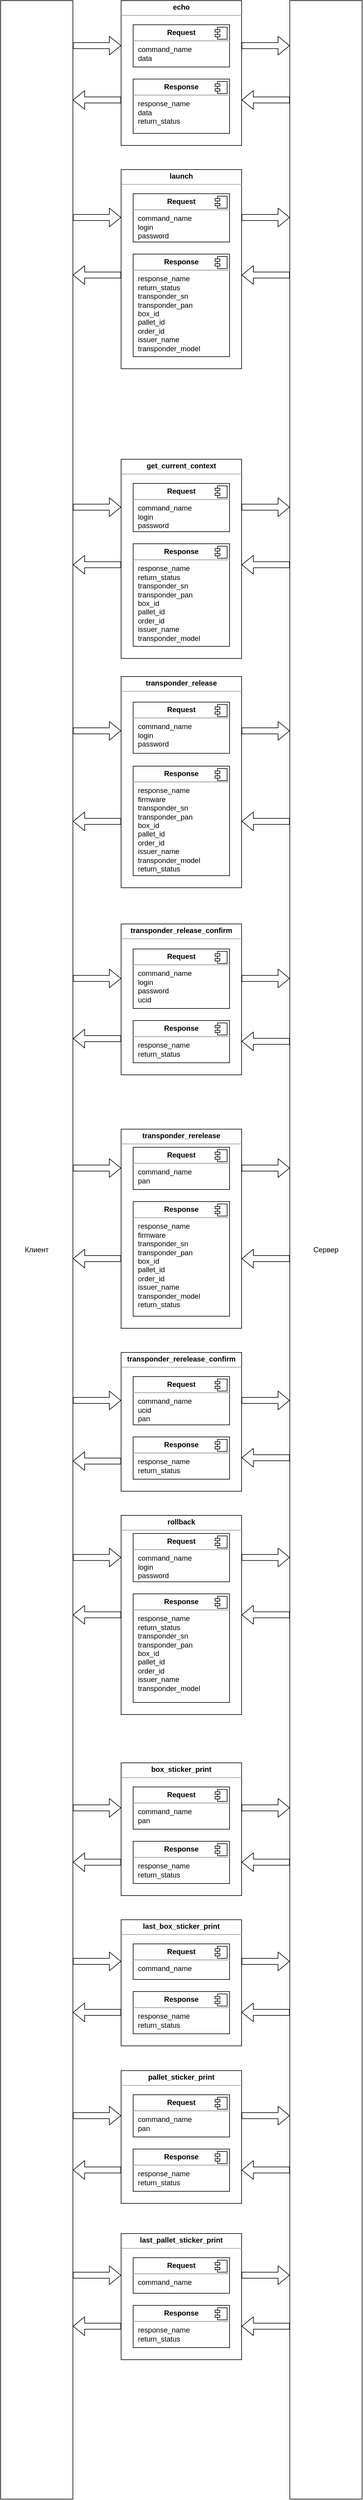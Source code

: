 <mxfile version="22.1.2" type="device">
  <diagram name="Страница — 1" id="kFqAxZqhLaCWA6rK5BQJ">
    <mxGraphModel dx="847" dy="1934" grid="1" gridSize="10" guides="1" tooltips="1" connect="1" arrows="1" fold="1" page="0" pageScale="1" pageWidth="3300" pageHeight="4681" math="0" shadow="0">
      <root>
        <mxCell id="0" />
        <mxCell id="1" parent="0" />
        <mxCell id="a4hz3h7C-1fevXv9IDib-2" value="Сервер" style="rounded=0;whiteSpace=wrap;html=1;" parent="1" vertex="1">
          <mxGeometry x="1120" y="-1000" width="120" height="4140" as="geometry" />
        </mxCell>
        <mxCell id="a4hz3h7C-1fevXv9IDib-3" value="Клиент" style="rounded=0;whiteSpace=wrap;html=1;" parent="1" vertex="1">
          <mxGeometry x="640" y="-1000" width="120" height="4140" as="geometry" />
        </mxCell>
        <mxCell id="i1aRWqeUmarmmDyaaDoz-25" value="&lt;p style=&quot;margin: 0px ; margin-top: 4px ; text-align: center&quot;&gt;&lt;b style=&quot;text-align: left&quot;&gt;transponder_rerelease&lt;/b&gt;&lt;br&gt;&lt;/p&gt;&lt;hr size=&quot;1&quot;&gt;&lt;div style=&quot;height: 2px&quot;&gt;&lt;/div&gt;" style="verticalAlign=top;align=left;overflow=fill;fontSize=12;fontFamily=Helvetica;html=1;" parent="1" vertex="1">
          <mxGeometry x="840" y="870" width="200" height="330" as="geometry" />
        </mxCell>
        <mxCell id="i1aRWqeUmarmmDyaaDoz-26" value="&lt;p style=&quot;margin: 0px ; margin-top: 6px ; text-align: center&quot;&gt;&lt;span style=&quot;text-align: left&quot;&gt;&lt;b&gt;Request&lt;/b&gt;&lt;/span&gt;&lt;br&gt;&lt;/p&gt;&lt;hr&gt;&lt;p style=&quot;margin: 0px ; margin-left: 8px&quot;&gt;command_name&lt;br&gt;&lt;/p&gt;&lt;p style=&quot;margin: 0px ; margin-left: 8px&quot;&gt;pan&lt;/p&gt;&lt;p style=&quot;margin: 0px ; margin-left: 8px&quot;&gt;&lt;br&gt;&lt;/p&gt;&lt;p style=&quot;margin: 0px ; margin-left: 8px&quot;&gt;&lt;br&gt;&lt;/p&gt;" style="align=left;overflow=fill;html=1;dropTarget=0;" parent="1" vertex="1">
          <mxGeometry x="860" y="900" width="160" height="70" as="geometry" />
        </mxCell>
        <mxCell id="i1aRWqeUmarmmDyaaDoz-27" value="" style="shape=component;jettyWidth=8;jettyHeight=4;" parent="i1aRWqeUmarmmDyaaDoz-26" vertex="1">
          <mxGeometry x="1" width="20" height="20" relative="1" as="geometry">
            <mxPoint x="-24" y="4" as="offset" />
          </mxGeometry>
        </mxCell>
        <mxCell id="i1aRWqeUmarmmDyaaDoz-28" value="&lt;p style=&quot;margin: 0px ; margin-top: 6px ; text-align: center&quot;&gt;&lt;span style=&quot;text-align: left&quot;&gt;&lt;b&gt;Response&lt;/b&gt;&lt;/span&gt;&lt;br&gt;&lt;/p&gt;&lt;hr&gt;&lt;p style=&quot;margin: 0px ; margin-left: 8px&quot;&gt;response_name&lt;/p&gt;&lt;p style=&quot;margin: 0px ; margin-left: 8px&quot;&gt;firmware&lt;/p&gt;&lt;p style=&quot;border-color: var(--border-color); margin: 0px 0px 0px 8px;&quot;&gt;transponder_sn&lt;/p&gt;&lt;p style=&quot;border-color: var(--border-color); margin: 0px 0px 0px 8px;&quot;&gt;transponder_pan&lt;/p&gt;&lt;p style=&quot;border-color: var(--border-color); margin: 0px 0px 0px 8px;&quot;&gt;box_id&lt;/p&gt;&lt;p style=&quot;border-color: var(--border-color); margin: 0px 0px 0px 8px;&quot;&gt;pallet_id&lt;/p&gt;&lt;p style=&quot;border-color: var(--border-color); margin: 0px 0px 0px 8px;&quot;&gt;order_id&lt;/p&gt;&lt;p style=&quot;border-color: var(--border-color); margin: 0px 0px 0px 8px;&quot;&gt;issuer_name&lt;/p&gt;&lt;p style=&quot;border-color: var(--border-color); margin: 0px 0px 0px 8px;&quot;&gt;transponder_model&lt;/p&gt;&lt;p style=&quot;margin: 0px ; margin-left: 8px&quot;&gt;return_status&lt;/p&gt;" style="align=left;overflow=fill;html=1;dropTarget=0;" parent="1" vertex="1">
          <mxGeometry x="860" y="990" width="160" height="190" as="geometry" />
        </mxCell>
        <mxCell id="i1aRWqeUmarmmDyaaDoz-29" value="" style="shape=component;jettyWidth=8;jettyHeight=4;" parent="i1aRWqeUmarmmDyaaDoz-28" vertex="1">
          <mxGeometry x="1" width="20" height="20" relative="1" as="geometry">
            <mxPoint x="-24" y="4" as="offset" />
          </mxGeometry>
        </mxCell>
        <mxCell id="i1aRWqeUmarmmDyaaDoz-37" value="" style="group" parent="1" vertex="1" connectable="0">
          <mxGeometry x="840" y="120" width="200" height="350" as="geometry" />
        </mxCell>
        <mxCell id="i1aRWqeUmarmmDyaaDoz-38" value="&lt;p style=&quot;margin: 0px ; margin-top: 4px ; text-align: center&quot;&gt;&lt;b style=&quot;text-align: left&quot;&gt;transponder_release&lt;/b&gt;&lt;br&gt;&lt;/p&gt;&lt;hr size=&quot;1&quot;&gt;&lt;div style=&quot;height: 2px&quot;&gt;&lt;/div&gt;" style="verticalAlign=top;align=left;overflow=fill;fontSize=12;fontFamily=Helvetica;html=1;" parent="i1aRWqeUmarmmDyaaDoz-37" vertex="1">
          <mxGeometry width="200" height="350" as="geometry" />
        </mxCell>
        <mxCell id="i1aRWqeUmarmmDyaaDoz-39" value="&lt;p style=&quot;margin: 0px ; margin-top: 6px ; text-align: center&quot;&gt;&lt;span style=&quot;text-align: left&quot;&gt;&lt;b&gt;Request&lt;/b&gt;&lt;/span&gt;&lt;br&gt;&lt;/p&gt;&lt;hr&gt;&lt;p style=&quot;margin: 0px ; margin-left: 8px&quot;&gt;command_name&lt;br&gt;login&lt;/p&gt;&lt;p style=&quot;margin: 0px ; margin-left: 8px&quot;&gt;password&lt;/p&gt;&lt;p style=&quot;margin: 0px ; margin-left: 8px&quot;&gt;&lt;br&gt;&lt;/p&gt;" style="align=left;overflow=fill;html=1;dropTarget=0;" parent="i1aRWqeUmarmmDyaaDoz-37" vertex="1">
          <mxGeometry x="20" y="42.424" width="160" height="84.848" as="geometry" />
        </mxCell>
        <mxCell id="i1aRWqeUmarmmDyaaDoz-40" value="" style="shape=component;jettyWidth=8;jettyHeight=4;" parent="i1aRWqeUmarmmDyaaDoz-39" vertex="1">
          <mxGeometry x="1" width="20" height="20" relative="1" as="geometry">
            <mxPoint x="-24" y="4" as="offset" />
          </mxGeometry>
        </mxCell>
        <mxCell id="i1aRWqeUmarmmDyaaDoz-41" value="&lt;p style=&quot;margin: 0px ; margin-top: 6px ; text-align: center&quot;&gt;&lt;span style=&quot;text-align: left&quot;&gt;&lt;b&gt;Response&lt;/b&gt;&lt;/span&gt;&lt;br&gt;&lt;/p&gt;&lt;hr&gt;&lt;p style=&quot;margin: 0px ; margin-left: 8px&quot;&gt;response_name&lt;br&gt;&lt;/p&gt;&lt;p style=&quot;margin: 0px ; margin-left: 8px&quot;&gt;&lt;span&gt;firmware&lt;/span&gt;&lt;/p&gt;&lt;p style=&quot;border-color: var(--border-color); margin: 0px 0px 0px 8px;&quot;&gt;transponder_sn&lt;/p&gt;&lt;p style=&quot;border-color: var(--border-color); margin: 0px 0px 0px 8px;&quot;&gt;transponder_pan&lt;/p&gt;&lt;p style=&quot;border-color: var(--border-color); margin: 0px 0px 0px 8px;&quot;&gt;box_id&lt;/p&gt;&lt;p style=&quot;border-color: var(--border-color); margin: 0px 0px 0px 8px;&quot;&gt;pallet_id&lt;/p&gt;&lt;p style=&quot;border-color: var(--border-color); margin: 0px 0px 0px 8px;&quot;&gt;order_id&lt;/p&gt;&lt;p style=&quot;border-color: var(--border-color); margin: 0px 0px 0px 8px;&quot;&gt;issuer_name&lt;/p&gt;&lt;p style=&quot;border-color: var(--border-color); margin: 0px 0px 0px 8px;&quot;&gt;transponder_model&lt;/p&gt;&lt;p style=&quot;border-color: var(--border-color); margin: 0px 0px 0px 8px;&quot;&gt;return_status&lt;/p&gt;" style="align=left;overflow=fill;html=1;dropTarget=0;" parent="i1aRWqeUmarmmDyaaDoz-37" vertex="1">
          <mxGeometry x="20" y="148.48" width="160" height="181.52" as="geometry" />
        </mxCell>
        <mxCell id="i1aRWqeUmarmmDyaaDoz-42" value="" style="shape=component;jettyWidth=8;jettyHeight=4;" parent="i1aRWqeUmarmmDyaaDoz-41" vertex="1">
          <mxGeometry x="1" width="20" height="20" relative="1" as="geometry">
            <mxPoint x="-24" y="4" as="offset" />
          </mxGeometry>
        </mxCell>
        <mxCell id="i1aRWqeUmarmmDyaaDoz-17" value="&lt;p style=&quot;margin: 0px ; margin-top: 4px ; text-align: center&quot;&gt;&lt;b style=&quot;text-align: left&quot;&gt;transponder_release_confirm&lt;/b&gt;&lt;br&gt;&lt;/p&gt;&lt;hr size=&quot;1&quot;&gt;&lt;div style=&quot;height: 2px&quot;&gt;&lt;/div&gt;" style="verticalAlign=top;align=left;overflow=fill;fontSize=12;fontFamily=Helvetica;html=1;" parent="1" vertex="1">
          <mxGeometry x="840" y="530" width="200" height="250" as="geometry" />
        </mxCell>
        <mxCell id="i1aRWqeUmarmmDyaaDoz-18" value="&lt;p style=&quot;margin: 0px ; margin-top: 6px ; text-align: center&quot;&gt;&lt;span style=&quot;text-align: left&quot;&gt;&lt;b&gt;Request&lt;/b&gt;&lt;/span&gt;&lt;br&gt;&lt;/p&gt;&lt;hr&gt;&lt;p style=&quot;margin: 0px ; margin-left: 8px&quot;&gt;&lt;span&gt;command_name&lt;/span&gt;&lt;/p&gt;&lt;p style=&quot;margin: 0px ; margin-left: 8px&quot;&gt;&lt;span&gt;login&lt;/span&gt;&lt;br&gt;&lt;/p&gt;&lt;p style=&quot;margin: 0px ; margin-left: 8px&quot;&gt;password&lt;/p&gt;&lt;p style=&quot;margin: 0px ; margin-left: 8px&quot;&gt;ucid&lt;/p&gt;&lt;p style=&quot;margin: 0px ; margin-left: 8px&quot;&gt;&lt;br&gt;&lt;/p&gt;" style="align=left;overflow=fill;html=1;dropTarget=0;" parent="1" vertex="1">
          <mxGeometry x="860" y="571.43" width="160" height="98.57" as="geometry" />
        </mxCell>
        <mxCell id="i1aRWqeUmarmmDyaaDoz-19" value="" style="shape=component;jettyWidth=8;jettyHeight=4;" parent="i1aRWqeUmarmmDyaaDoz-18" vertex="1">
          <mxGeometry x="1" width="20" height="20" relative="1" as="geometry">
            <mxPoint x="-24" y="4" as="offset" />
          </mxGeometry>
        </mxCell>
        <mxCell id="i1aRWqeUmarmmDyaaDoz-20" value="&lt;p style=&quot;margin: 0px ; margin-top: 6px ; text-align: center&quot;&gt;&lt;span style=&quot;text-align: left&quot;&gt;&lt;b&gt;Response&lt;/b&gt;&lt;/span&gt;&lt;br&gt;&lt;/p&gt;&lt;hr&gt;&lt;p style=&quot;margin: 0px 0px 0px 8px&quot;&gt;response_name&lt;/p&gt;&lt;p style=&quot;margin: 0px 0px 0px 8px&quot;&gt;return_status&lt;/p&gt;" style="align=left;overflow=fill;html=1;dropTarget=0;" parent="1" vertex="1">
          <mxGeometry x="860" y="690" width="160" height="70" as="geometry" />
        </mxCell>
        <mxCell id="i1aRWqeUmarmmDyaaDoz-21" value="" style="shape=component;jettyWidth=8;jettyHeight=4;" parent="i1aRWqeUmarmmDyaaDoz-20" vertex="1">
          <mxGeometry x="1" width="20" height="20" relative="1" as="geometry">
            <mxPoint x="-24" y="4" as="offset" />
          </mxGeometry>
        </mxCell>
        <mxCell id="i1aRWqeUmarmmDyaaDoz-31" value="&lt;p style=&quot;margin: 0px ; margin-top: 4px ; text-align: center&quot;&gt;&lt;b style=&quot;text-align: left&quot;&gt;transponder_rerelease_confirm&lt;/b&gt;&lt;br&gt;&lt;/p&gt;&lt;hr size=&quot;1&quot;&gt;&lt;div style=&quot;height: 2px&quot;&gt;&lt;/div&gt;" style="verticalAlign=top;align=left;overflow=fill;fontSize=12;fontFamily=Helvetica;html=1;" parent="1" vertex="1">
          <mxGeometry x="840" y="1240" width="200" height="230" as="geometry" />
        </mxCell>
        <mxCell id="i1aRWqeUmarmmDyaaDoz-32" value="&lt;p style=&quot;margin: 0px ; margin-top: 6px ; text-align: center&quot;&gt;&lt;span style=&quot;text-align: left&quot;&gt;&lt;b&gt;Request&lt;/b&gt;&lt;/span&gt;&lt;br&gt;&lt;/p&gt;&lt;hr&gt;&lt;p style=&quot;margin: 0px ; margin-left: 8px&quot;&gt;command_name&lt;/p&gt;&lt;p style=&quot;margin: 0px ; margin-left: 8px&quot;&gt;ucid&lt;/p&gt;&lt;p style=&quot;margin: 0px ; margin-left: 8px&quot;&gt;pan&lt;/p&gt;" style="align=left;overflow=fill;html=1;dropTarget=0;" parent="1" vertex="1">
          <mxGeometry x="860" y="1280" width="160" height="80" as="geometry" />
        </mxCell>
        <mxCell id="i1aRWqeUmarmmDyaaDoz-33" value="" style="shape=component;jettyWidth=8;jettyHeight=4;" parent="i1aRWqeUmarmmDyaaDoz-32" vertex="1">
          <mxGeometry x="1" width="20" height="20" relative="1" as="geometry">
            <mxPoint x="-24" y="4" as="offset" />
          </mxGeometry>
        </mxCell>
        <mxCell id="i1aRWqeUmarmmDyaaDoz-34" value="&lt;p style=&quot;margin: 0px ; margin-top: 6px ; text-align: center&quot;&gt;&lt;span style=&quot;text-align: left&quot;&gt;&lt;b&gt;Response&lt;/b&gt;&lt;/span&gt;&lt;br&gt;&lt;/p&gt;&lt;hr&gt;&lt;p style=&quot;margin: 0px 0px 0px 8px&quot;&gt;response_name&lt;/p&gt;&lt;p style=&quot;margin: 0px 0px 0px 8px&quot;&gt;return_status&lt;/p&gt;" style="align=left;overflow=fill;html=1;dropTarget=0;" parent="1" vertex="1">
          <mxGeometry x="860" y="1380" width="160" height="70" as="geometry" />
        </mxCell>
        <mxCell id="i1aRWqeUmarmmDyaaDoz-35" value="" style="shape=component;jettyWidth=8;jettyHeight=4;" parent="i1aRWqeUmarmmDyaaDoz-34" vertex="1">
          <mxGeometry x="1" width="20" height="20" relative="1" as="geometry">
            <mxPoint x="-24" y="4" as="offset" />
          </mxGeometry>
        </mxCell>
        <mxCell id="i1aRWqeUmarmmDyaaDoz-44" value="&lt;p style=&quot;text-align: center; margin: 4px 0px 0px;&quot;&gt;&lt;b&gt;launch&lt;/b&gt;&lt;/p&gt;&lt;hr size=&quot;1&quot;&gt;&lt;div style=&quot;height: 2px&quot;&gt;&lt;/div&gt;" style="verticalAlign=top;align=left;overflow=fill;fontSize=12;fontFamily=Helvetica;html=1;strokeColor=#000000;" parent="1" vertex="1">
          <mxGeometry x="840" y="-720" width="200" height="330" as="geometry" />
        </mxCell>
        <mxCell id="i1aRWqeUmarmmDyaaDoz-45" value="&lt;p style=&quot;margin: 0px ; margin-top: 6px ; text-align: center&quot;&gt;&lt;span style=&quot;text-align: left&quot;&gt;&lt;b&gt;Request&lt;/b&gt;&lt;/span&gt;&lt;br&gt;&lt;/p&gt;&lt;hr&gt;&lt;p style=&quot;margin: 0px ; margin-left: 8px&quot;&gt;command_name&lt;br&gt;&lt;/p&gt;&lt;p style=&quot;margin: 0px ; margin-left: 8px&quot;&gt;login&lt;/p&gt;&lt;p style=&quot;margin: 0px ; margin-left: 8px&quot;&gt;password&lt;/p&gt;&lt;p style=&quot;margin: 0px ; margin-left: 8px&quot;&gt;&lt;br&gt;&lt;/p&gt;" style="align=left;overflow=fill;html=1;dropTarget=0;" parent="1" vertex="1">
          <mxGeometry x="860" y="-680" width="160" height="80" as="geometry" />
        </mxCell>
        <mxCell id="i1aRWqeUmarmmDyaaDoz-46" value="" style="shape=component;jettyWidth=8;jettyHeight=4;" parent="i1aRWqeUmarmmDyaaDoz-45" vertex="1">
          <mxGeometry x="1" width="20" height="20" relative="1" as="geometry">
            <mxPoint x="-24" y="4" as="offset" />
          </mxGeometry>
        </mxCell>
        <mxCell id="i1aRWqeUmarmmDyaaDoz-47" value="&lt;p style=&quot;margin: 0px ; margin-top: 6px ; text-align: center&quot;&gt;&lt;span style=&quot;text-align: left&quot;&gt;&lt;b&gt;Response&lt;/b&gt;&lt;/span&gt;&lt;br&gt;&lt;/p&gt;&lt;hr&gt;&lt;p style=&quot;margin: 0px 0px 0px 8px&quot;&gt;response_name&lt;/p&gt;&lt;p style=&quot;margin: 0px ; margin-left: 8px&quot;&gt;&lt;span style=&quot;background-color: initial;&quot;&gt;return_status&lt;/span&gt;&lt;br&gt;&lt;/p&gt;&lt;p style=&quot;border-color: var(--border-color); margin: 0px 0px 0px 8px;&quot;&gt;transponder_sn&lt;/p&gt;&lt;p style=&quot;border-color: var(--border-color); margin: 0px 0px 0px 8px;&quot;&gt;transponder_pan&lt;/p&gt;&lt;p style=&quot;border-color: var(--border-color); margin: 0px 0px 0px 8px;&quot;&gt;box_id&lt;/p&gt;&lt;p style=&quot;border-color: var(--border-color); margin: 0px 0px 0px 8px;&quot;&gt;pallet_id&lt;/p&gt;&lt;p style=&quot;border-color: var(--border-color); margin: 0px 0px 0px 8px;&quot;&gt;order_id&lt;/p&gt;&lt;p style=&quot;border-color: var(--border-color); margin: 0px 0px 0px 8px;&quot;&gt;issuer_name&lt;/p&gt;&lt;p style=&quot;border-color: var(--border-color); margin: 0px 0px 0px 8px;&quot;&gt;transponder_model&lt;/p&gt;&lt;p style=&quot;margin: 0px ; margin-left: 8px&quot;&gt;&lt;br&gt;&lt;/p&gt;&lt;p style=&quot;margin: 0px ; margin-left: 8px&quot;&gt;&lt;br&gt;&lt;/p&gt;" style="align=left;overflow=fill;html=1;dropTarget=0;" parent="1" vertex="1">
          <mxGeometry x="860" y="-580" width="160" height="170" as="geometry" />
        </mxCell>
        <mxCell id="i1aRWqeUmarmmDyaaDoz-48" value="" style="shape=component;jettyWidth=8;jettyHeight=4;" parent="i1aRWqeUmarmmDyaaDoz-47" vertex="1">
          <mxGeometry x="1" width="20" height="20" relative="1" as="geometry">
            <mxPoint x="-24" y="4" as="offset" />
          </mxGeometry>
        </mxCell>
        <mxCell id="i1aRWqeUmarmmDyaaDoz-55" value="" style="shape=flexArrow;endArrow=classic;html=1;fontSize=10;" parent="1" edge="1">
          <mxGeometry width="50" height="50" relative="1" as="geometry">
            <mxPoint x="760" y="210" as="sourcePoint" />
            <mxPoint x="840" y="210" as="targetPoint" />
          </mxGeometry>
        </mxCell>
        <mxCell id="i1aRWqeUmarmmDyaaDoz-56" value="" style="shape=flexArrow;endArrow=classic;html=1;fontSize=10;" parent="1" edge="1">
          <mxGeometry width="50" height="50" relative="1" as="geometry">
            <mxPoint x="1040" y="210.0" as="sourcePoint" />
            <mxPoint x="1120.0" y="210.0" as="targetPoint" />
          </mxGeometry>
        </mxCell>
        <mxCell id="i1aRWqeUmarmmDyaaDoz-57" value="" style="shape=flexArrow;endArrow=classic;html=1;fontSize=10;" parent="1" edge="1">
          <mxGeometry width="50" height="50" relative="1" as="geometry">
            <mxPoint x="1120" y="360" as="sourcePoint" />
            <mxPoint x="1040.0" y="360.0" as="targetPoint" />
          </mxGeometry>
        </mxCell>
        <mxCell id="i1aRWqeUmarmmDyaaDoz-58" value="" style="shape=flexArrow;endArrow=classic;html=1;fontSize=10;" parent="1" edge="1">
          <mxGeometry width="50" height="50" relative="1" as="geometry">
            <mxPoint x="840.0" y="360.0" as="sourcePoint" />
            <mxPoint x="760.0" y="360.0" as="targetPoint" />
          </mxGeometry>
        </mxCell>
        <mxCell id="i1aRWqeUmarmmDyaaDoz-60" value="" style="shape=flexArrow;endArrow=classic;html=1;fontSize=10;" parent="1" edge="1">
          <mxGeometry width="50" height="50" relative="1" as="geometry">
            <mxPoint x="1120.0" y="724.5" as="sourcePoint" />
            <mxPoint x="1040.0" y="724.5" as="targetPoint" />
          </mxGeometry>
        </mxCell>
        <mxCell id="i1aRWqeUmarmmDyaaDoz-62" value="" style="shape=flexArrow;endArrow=classic;html=1;fontSize=10;" parent="1" edge="1">
          <mxGeometry width="50" height="50" relative="1" as="geometry">
            <mxPoint x="840.0" y="720.0" as="sourcePoint" />
            <mxPoint x="760.0" y="720.0" as="targetPoint" />
          </mxGeometry>
        </mxCell>
        <mxCell id="i1aRWqeUmarmmDyaaDoz-64" value="" style="shape=flexArrow;endArrow=classic;html=1;fontSize=10;" parent="1" edge="1">
          <mxGeometry width="50" height="50" relative="1" as="geometry">
            <mxPoint x="840.0" y="1084.5" as="sourcePoint" />
            <mxPoint x="760.0" y="1084.5" as="targetPoint" />
          </mxGeometry>
        </mxCell>
        <mxCell id="i1aRWqeUmarmmDyaaDoz-65" value="" style="shape=flexArrow;endArrow=classic;html=1;fontSize=10;" parent="1" edge="1">
          <mxGeometry width="50" height="50" relative="1" as="geometry">
            <mxPoint x="1120" y="1084.5" as="sourcePoint" />
            <mxPoint x="1040" y="1084.5" as="targetPoint" />
          </mxGeometry>
        </mxCell>
        <mxCell id="i1aRWqeUmarmmDyaaDoz-66" value="" style="shape=flexArrow;endArrow=classic;html=1;fontSize=10;" parent="1" edge="1">
          <mxGeometry width="50" height="50" relative="1" as="geometry">
            <mxPoint x="1120" y="1414.5" as="sourcePoint" />
            <mxPoint x="1040" y="1414.5" as="targetPoint" />
          </mxGeometry>
        </mxCell>
        <mxCell id="i1aRWqeUmarmmDyaaDoz-67" value="" style="shape=flexArrow;endArrow=classic;html=1;fontSize=10;" parent="1" edge="1">
          <mxGeometry width="50" height="50" relative="1" as="geometry">
            <mxPoint x="840" y="1420" as="sourcePoint" />
            <mxPoint x="760" y="1420" as="targetPoint" />
          </mxGeometry>
        </mxCell>
        <mxCell id="i1aRWqeUmarmmDyaaDoz-68" value="" style="shape=flexArrow;endArrow=classic;html=1;fontSize=10;" parent="1" edge="1">
          <mxGeometry width="50" height="50" relative="1" as="geometry">
            <mxPoint x="1120" y="-545.26" as="sourcePoint" />
            <mxPoint x="1040" y="-545.26" as="targetPoint" />
          </mxGeometry>
        </mxCell>
        <mxCell id="i1aRWqeUmarmmDyaaDoz-69" value="" style="shape=flexArrow;endArrow=classic;html=1;fontSize=10;" parent="1" edge="1">
          <mxGeometry width="50" height="50" relative="1" as="geometry">
            <mxPoint x="840" y="-545.26" as="sourcePoint" />
            <mxPoint x="760" y="-545.26" as="targetPoint" />
          </mxGeometry>
        </mxCell>
        <mxCell id="i1aRWqeUmarmmDyaaDoz-71" value="" style="shape=flexArrow;endArrow=classic;html=1;fontSize=10;" parent="1" edge="1">
          <mxGeometry width="50" height="50" relative="1" as="geometry">
            <mxPoint x="760" y="620.21" as="sourcePoint" />
            <mxPoint x="840" y="620.21" as="targetPoint" />
          </mxGeometry>
        </mxCell>
        <mxCell id="i1aRWqeUmarmmDyaaDoz-72" value="" style="shape=flexArrow;endArrow=classic;html=1;fontSize=10;" parent="1" edge="1">
          <mxGeometry width="50" height="50" relative="1" as="geometry">
            <mxPoint x="760" y="934.5" as="sourcePoint" />
            <mxPoint x="840" y="934.5" as="targetPoint" />
          </mxGeometry>
        </mxCell>
        <mxCell id="i1aRWqeUmarmmDyaaDoz-73" value="" style="shape=flexArrow;endArrow=classic;html=1;fontSize=10;" parent="1" edge="1">
          <mxGeometry width="50" height="50" relative="1" as="geometry">
            <mxPoint x="760" y="1319.5" as="sourcePoint" />
            <mxPoint x="840" y="1319.5" as="targetPoint" />
          </mxGeometry>
        </mxCell>
        <mxCell id="i1aRWqeUmarmmDyaaDoz-74" value="" style="shape=flexArrow;endArrow=classic;html=1;fontSize=10;" parent="1" edge="1">
          <mxGeometry width="50" height="50" relative="1" as="geometry">
            <mxPoint x="760" y="-640.59" as="sourcePoint" />
            <mxPoint x="840" y="-640.59" as="targetPoint" />
          </mxGeometry>
        </mxCell>
        <mxCell id="i1aRWqeUmarmmDyaaDoz-75" value="" style="shape=flexArrow;endArrow=classic;html=1;fontSize=10;" parent="1" edge="1">
          <mxGeometry width="50" height="50" relative="1" as="geometry">
            <mxPoint x="1040" y="-640.59" as="sourcePoint" />
            <mxPoint x="1120" y="-640.59" as="targetPoint" />
          </mxGeometry>
        </mxCell>
        <mxCell id="i1aRWqeUmarmmDyaaDoz-76" value="" style="shape=flexArrow;endArrow=classic;html=1;fontSize=10;" parent="1" edge="1">
          <mxGeometry width="50" height="50" relative="1" as="geometry">
            <mxPoint x="1040" y="1319.5" as="sourcePoint" />
            <mxPoint x="1120" y="1319.5" as="targetPoint" />
          </mxGeometry>
        </mxCell>
        <mxCell id="i1aRWqeUmarmmDyaaDoz-77" value="" style="shape=flexArrow;endArrow=classic;html=1;fontSize=10;" parent="1" edge="1">
          <mxGeometry width="50" height="50" relative="1" as="geometry">
            <mxPoint x="1040" y="934.5" as="sourcePoint" />
            <mxPoint x="1120" y="934.5" as="targetPoint" />
          </mxGeometry>
        </mxCell>
        <mxCell id="i1aRWqeUmarmmDyaaDoz-78" value="" style="shape=flexArrow;endArrow=classic;html=1;fontSize=10;" parent="1" edge="1">
          <mxGeometry width="50" height="50" relative="1" as="geometry">
            <mxPoint x="1040" y="620.22" as="sourcePoint" />
            <mxPoint x="1120" y="620.22" as="targetPoint" />
          </mxGeometry>
        </mxCell>
        <mxCell id="1n4xFFLPmtJnN53PhAfy-1" value="&lt;p style=&quot;text-align: center; margin: 4px 0px 0px;&quot;&gt;&lt;b&gt;echo&lt;/b&gt;&lt;/p&gt;&lt;hr size=&quot;1&quot;&gt;&lt;div style=&quot;height: 2px&quot;&gt;&lt;/div&gt;" style="verticalAlign=top;align=left;overflow=fill;fontSize=12;fontFamily=Helvetica;html=1;" parent="1" vertex="1">
          <mxGeometry x="840" y="-1000" width="200" height="240" as="geometry" />
        </mxCell>
        <mxCell id="1n4xFFLPmtJnN53PhAfy-2" value="&lt;p style=&quot;margin: 0px ; margin-top: 6px ; text-align: center&quot;&gt;&lt;span style=&quot;text-align: left&quot;&gt;&lt;b&gt;Request&lt;/b&gt;&lt;/span&gt;&lt;br&gt;&lt;/p&gt;&lt;hr&gt;&lt;p style=&quot;margin: 0px ; margin-left: 8px&quot;&gt;command_name&lt;br&gt;&lt;/p&gt;&lt;p style=&quot;margin: 0px ; margin-left: 8px&quot;&gt;data&lt;/p&gt;&lt;p style=&quot;margin: 0px ; margin-left: 8px&quot;&gt;&lt;br&gt;&lt;/p&gt;" style="align=left;overflow=fill;html=1;dropTarget=0;" parent="1" vertex="1">
          <mxGeometry x="860" y="-960" width="160" height="70" as="geometry" />
        </mxCell>
        <mxCell id="1n4xFFLPmtJnN53PhAfy-3" value="" style="shape=component;jettyWidth=8;jettyHeight=4;" parent="1n4xFFLPmtJnN53PhAfy-2" vertex="1">
          <mxGeometry x="1" width="20" height="20" relative="1" as="geometry">
            <mxPoint x="-24" y="4" as="offset" />
          </mxGeometry>
        </mxCell>
        <mxCell id="1n4xFFLPmtJnN53PhAfy-4" value="&lt;p style=&quot;margin: 0px ; margin-top: 6px ; text-align: center&quot;&gt;&lt;span style=&quot;text-align: left&quot;&gt;&lt;b&gt;Response&lt;/b&gt;&lt;/span&gt;&lt;br&gt;&lt;/p&gt;&lt;hr&gt;&lt;p style=&quot;margin: 0px 0px 0px 8px&quot;&gt;response_name&lt;/p&gt;&lt;p style=&quot;margin: 0px ; margin-left: 8px&quot;&gt;data&lt;br&gt;&lt;/p&gt;&lt;p style=&quot;margin: 0px ; margin-left: 8px&quot;&gt;return_status&lt;/p&gt;&lt;p style=&quot;margin: 0px ; margin-left: 8px&quot;&gt;&lt;br&gt;&lt;/p&gt;&lt;p style=&quot;margin: 0px ; margin-left: 8px&quot;&gt;&lt;br&gt;&lt;/p&gt;" style="align=left;overflow=fill;html=1;dropTarget=0;" parent="1" vertex="1">
          <mxGeometry x="860" y="-870" width="160" height="90" as="geometry" />
        </mxCell>
        <mxCell id="1n4xFFLPmtJnN53PhAfy-5" value="" style="shape=component;jettyWidth=8;jettyHeight=4;" parent="1n4xFFLPmtJnN53PhAfy-4" vertex="1">
          <mxGeometry x="1" width="20" height="20" relative="1" as="geometry">
            <mxPoint x="-24" y="4" as="offset" />
          </mxGeometry>
        </mxCell>
        <mxCell id="1n4xFFLPmtJnN53PhAfy-6" value="" style="shape=flexArrow;endArrow=classic;html=1;fontSize=10;" parent="1" edge="1">
          <mxGeometry width="50" height="50" relative="1" as="geometry">
            <mxPoint x="1120" y="-835.34" as="sourcePoint" />
            <mxPoint x="1040" y="-835.34" as="targetPoint" />
          </mxGeometry>
        </mxCell>
        <mxCell id="1n4xFFLPmtJnN53PhAfy-7" value="" style="shape=flexArrow;endArrow=classic;html=1;fontSize=10;" parent="1" edge="1">
          <mxGeometry width="50" height="50" relative="1" as="geometry">
            <mxPoint x="840" y="-835.34" as="sourcePoint" />
            <mxPoint x="760" y="-835.34" as="targetPoint" />
          </mxGeometry>
        </mxCell>
        <mxCell id="1n4xFFLPmtJnN53PhAfy-8" value="" style="shape=flexArrow;endArrow=classic;html=1;fontSize=10;" parent="1" edge="1">
          <mxGeometry width="50" height="50" relative="1" as="geometry">
            <mxPoint x="760" y="-925.34" as="sourcePoint" />
            <mxPoint x="840" y="-925.34" as="targetPoint" />
          </mxGeometry>
        </mxCell>
        <mxCell id="1n4xFFLPmtJnN53PhAfy-9" value="" style="shape=flexArrow;endArrow=classic;html=1;fontSize=10;" parent="1" edge="1">
          <mxGeometry width="50" height="50" relative="1" as="geometry">
            <mxPoint x="1040" y="-925.34" as="sourcePoint" />
            <mxPoint x="1120" y="-925.34" as="targetPoint" />
          </mxGeometry>
        </mxCell>
        <mxCell id="IBMiSXN4Z4BnC2q4ii5H-1" value="&lt;p style=&quot;text-align: center ; margin: 4px 0px 0px&quot;&gt;&lt;b&gt;box_sticker_print&lt;/b&gt;&lt;/p&gt;&lt;hr size=&quot;1&quot;&gt;&lt;div style=&quot;height: 2px&quot;&gt;&lt;/div&gt;" style="verticalAlign=top;align=left;overflow=fill;fontSize=12;fontFamily=Helvetica;html=1;" parent="1" vertex="1">
          <mxGeometry x="840" y="1920" width="200" height="220" as="geometry" />
        </mxCell>
        <mxCell id="IBMiSXN4Z4BnC2q4ii5H-2" value="&lt;p style=&quot;margin: 0px ; margin-top: 6px ; text-align: center&quot;&gt;&lt;span style=&quot;text-align: left&quot;&gt;&lt;b&gt;Request&lt;/b&gt;&lt;/span&gt;&lt;br&gt;&lt;/p&gt;&lt;hr&gt;&lt;p style=&quot;margin: 0px ; margin-left: 8px&quot;&gt;command_name&lt;br&gt;&lt;/p&gt;&lt;p style=&quot;margin: 0px ; margin-left: 8px&quot;&gt;pan&lt;/p&gt;&lt;p style=&quot;margin: 0px ; margin-left: 8px&quot;&gt;&lt;br&gt;&lt;/p&gt;&lt;p style=&quot;margin: 0px ; margin-left: 8px&quot;&gt;&lt;br&gt;&lt;/p&gt;" style="align=left;overflow=fill;html=1;dropTarget=0;" parent="1" vertex="1">
          <mxGeometry x="860" y="1960" width="160" height="70" as="geometry" />
        </mxCell>
        <mxCell id="IBMiSXN4Z4BnC2q4ii5H-3" value="" style="shape=component;jettyWidth=8;jettyHeight=4;" parent="IBMiSXN4Z4BnC2q4ii5H-2" vertex="1">
          <mxGeometry x="1" width="20" height="20" relative="1" as="geometry">
            <mxPoint x="-24" y="4" as="offset" />
          </mxGeometry>
        </mxCell>
        <mxCell id="IBMiSXN4Z4BnC2q4ii5H-4" value="&lt;p style=&quot;margin: 0px ; margin-top: 6px ; text-align: center&quot;&gt;&lt;span style=&quot;text-align: left&quot;&gt;&lt;b&gt;Response&lt;/b&gt;&lt;/span&gt;&lt;br&gt;&lt;/p&gt;&lt;hr&gt;&lt;p style=&quot;margin: 0px 0px 0px 8px&quot;&gt;response_name&lt;/p&gt;&lt;p style=&quot;margin: 0px ; margin-left: 8px&quot;&gt;return_status&lt;/p&gt;&lt;p style=&quot;margin: 0px ; margin-left: 8px&quot;&gt;&lt;br&gt;&lt;/p&gt;&lt;p style=&quot;margin: 0px ; margin-left: 8px&quot;&gt;&lt;br&gt;&lt;/p&gt;&lt;p style=&quot;margin: 0px ; margin-left: 8px&quot;&gt;&lt;br&gt;&lt;/p&gt;" style="align=left;overflow=fill;html=1;dropTarget=0;" parent="1" vertex="1">
          <mxGeometry x="860" y="2050" width="160" height="70" as="geometry" />
        </mxCell>
        <mxCell id="IBMiSXN4Z4BnC2q4ii5H-5" value="" style="shape=component;jettyWidth=8;jettyHeight=4;" parent="IBMiSXN4Z4BnC2q4ii5H-4" vertex="1">
          <mxGeometry x="1" width="20" height="20" relative="1" as="geometry">
            <mxPoint x="-24" y="4" as="offset" />
          </mxGeometry>
        </mxCell>
        <mxCell id="IBMiSXN4Z4BnC2q4ii5H-6" value="" style="shape=flexArrow;endArrow=classic;html=1;fontSize=10;" parent="1" edge="1">
          <mxGeometry width="50" height="50" relative="1" as="geometry">
            <mxPoint x="1120" y="2084.66" as="sourcePoint" />
            <mxPoint x="1040" y="2084.66" as="targetPoint" />
          </mxGeometry>
        </mxCell>
        <mxCell id="IBMiSXN4Z4BnC2q4ii5H-7" value="" style="shape=flexArrow;endArrow=classic;html=1;fontSize=10;" parent="1" edge="1">
          <mxGeometry width="50" height="50" relative="1" as="geometry">
            <mxPoint x="840" y="2084.66" as="sourcePoint" />
            <mxPoint x="760" y="2084.66" as="targetPoint" />
          </mxGeometry>
        </mxCell>
        <mxCell id="IBMiSXN4Z4BnC2q4ii5H-8" value="" style="shape=flexArrow;endArrow=classic;html=1;fontSize=10;" parent="1" edge="1">
          <mxGeometry width="50" height="50" relative="1" as="geometry">
            <mxPoint x="760" y="1994.66" as="sourcePoint" />
            <mxPoint x="840" y="1994.66" as="targetPoint" />
          </mxGeometry>
        </mxCell>
        <mxCell id="IBMiSXN4Z4BnC2q4ii5H-9" value="" style="shape=flexArrow;endArrow=classic;html=1;fontSize=10;" parent="1" edge="1">
          <mxGeometry width="50" height="50" relative="1" as="geometry">
            <mxPoint x="1040" y="1994.66" as="sourcePoint" />
            <mxPoint x="1120" y="1994.66" as="targetPoint" />
          </mxGeometry>
        </mxCell>
        <mxCell id="IBMiSXN4Z4BnC2q4ii5H-11" value="&lt;p style=&quot;text-align: center ; margin: 4px 0px 0px&quot;&gt;&lt;b&gt;pallet_sticker_print&lt;/b&gt;&lt;/p&gt;&lt;hr size=&quot;1&quot;&gt;&lt;div style=&quot;height: 2px&quot;&gt;&lt;/div&gt;" style="verticalAlign=top;align=left;overflow=fill;fontSize=12;fontFamily=Helvetica;html=1;" parent="1" vertex="1">
          <mxGeometry x="840" y="2430" width="200" height="220" as="geometry" />
        </mxCell>
        <mxCell id="IBMiSXN4Z4BnC2q4ii5H-12" value="&lt;p style=&quot;margin: 0px ; margin-top: 6px ; text-align: center&quot;&gt;&lt;span style=&quot;text-align: left&quot;&gt;&lt;b&gt;Request&lt;/b&gt;&lt;/span&gt;&lt;br&gt;&lt;/p&gt;&lt;hr&gt;&lt;p style=&quot;margin: 0px ; margin-left: 8px&quot;&gt;command_name&lt;br&gt;&lt;/p&gt;&lt;p style=&quot;margin: 0px ; margin-left: 8px&quot;&gt;pan&lt;/p&gt;&lt;p style=&quot;margin: 0px ; margin-left: 8px&quot;&gt;&lt;br&gt;&lt;/p&gt;&lt;p style=&quot;margin: 0px ; margin-left: 8px&quot;&gt;&lt;br&gt;&lt;/p&gt;" style="align=left;overflow=fill;html=1;dropTarget=0;" parent="1" vertex="1">
          <mxGeometry x="860" y="2470" width="160" height="70" as="geometry" />
        </mxCell>
        <mxCell id="IBMiSXN4Z4BnC2q4ii5H-13" value="" style="shape=component;jettyWidth=8;jettyHeight=4;" parent="IBMiSXN4Z4BnC2q4ii5H-12" vertex="1">
          <mxGeometry x="1" width="20" height="20" relative="1" as="geometry">
            <mxPoint x="-24" y="4" as="offset" />
          </mxGeometry>
        </mxCell>
        <mxCell id="IBMiSXN4Z4BnC2q4ii5H-14" value="&lt;p style=&quot;margin: 0px ; margin-top: 6px ; text-align: center&quot;&gt;&lt;span style=&quot;text-align: left&quot;&gt;&lt;b&gt;Response&lt;/b&gt;&lt;/span&gt;&lt;br&gt;&lt;/p&gt;&lt;hr&gt;&lt;p style=&quot;margin: 0px 0px 0px 8px&quot;&gt;response_name&lt;/p&gt;&lt;p style=&quot;margin: 0px ; margin-left: 8px&quot;&gt;return_status&lt;/p&gt;&lt;p style=&quot;margin: 0px ; margin-left: 8px&quot;&gt;&lt;br&gt;&lt;/p&gt;&lt;p style=&quot;margin: 0px ; margin-left: 8px&quot;&gt;&lt;br&gt;&lt;/p&gt;&lt;p style=&quot;margin: 0px ; margin-left: 8px&quot;&gt;&lt;br&gt;&lt;/p&gt;" style="align=left;overflow=fill;html=1;dropTarget=0;" parent="1" vertex="1">
          <mxGeometry x="860" y="2560" width="160" height="70" as="geometry" />
        </mxCell>
        <mxCell id="IBMiSXN4Z4BnC2q4ii5H-15" value="" style="shape=component;jettyWidth=8;jettyHeight=4;" parent="IBMiSXN4Z4BnC2q4ii5H-14" vertex="1">
          <mxGeometry x="1" width="20" height="20" relative="1" as="geometry">
            <mxPoint x="-24" y="4" as="offset" />
          </mxGeometry>
        </mxCell>
        <mxCell id="IBMiSXN4Z4BnC2q4ii5H-16" value="" style="shape=flexArrow;endArrow=classic;html=1;fontSize=10;" parent="1" edge="1">
          <mxGeometry width="50" height="50" relative="1" as="geometry">
            <mxPoint x="1120" y="2594.66" as="sourcePoint" />
            <mxPoint x="1040" y="2594.66" as="targetPoint" />
          </mxGeometry>
        </mxCell>
        <mxCell id="IBMiSXN4Z4BnC2q4ii5H-17" value="" style="shape=flexArrow;endArrow=classic;html=1;fontSize=10;" parent="1" edge="1">
          <mxGeometry width="50" height="50" relative="1" as="geometry">
            <mxPoint x="840" y="2594.66" as="sourcePoint" />
            <mxPoint x="760" y="2594.66" as="targetPoint" />
          </mxGeometry>
        </mxCell>
        <mxCell id="IBMiSXN4Z4BnC2q4ii5H-18" value="" style="shape=flexArrow;endArrow=classic;html=1;fontSize=10;" parent="1" edge="1">
          <mxGeometry width="50" height="50" relative="1" as="geometry">
            <mxPoint x="760" y="2504.66" as="sourcePoint" />
            <mxPoint x="840" y="2504.66" as="targetPoint" />
          </mxGeometry>
        </mxCell>
        <mxCell id="IBMiSXN4Z4BnC2q4ii5H-19" value="" style="shape=flexArrow;endArrow=classic;html=1;fontSize=10;" parent="1" edge="1">
          <mxGeometry width="50" height="50" relative="1" as="geometry">
            <mxPoint x="1040" y="2504.66" as="sourcePoint" />
            <mxPoint x="1120" y="2504.66" as="targetPoint" />
          </mxGeometry>
        </mxCell>
        <mxCell id="IBMiSXN4Z4BnC2q4ii5H-20" value="&lt;p style=&quot;text-align: center ; margin: 4px 0px 0px&quot;&gt;&lt;b&gt;last_box_sticker_print&lt;/b&gt;&lt;/p&gt;&lt;hr size=&quot;1&quot;&gt;&lt;div style=&quot;height: 2px&quot;&gt;&lt;/div&gt;" style="verticalAlign=top;align=left;overflow=fill;fontSize=12;fontFamily=Helvetica;html=1;" parent="1" vertex="1">
          <mxGeometry x="840" y="2180" width="200" height="209" as="geometry" />
        </mxCell>
        <mxCell id="IBMiSXN4Z4BnC2q4ii5H-21" value="&lt;p style=&quot;margin: 0px ; margin-top: 6px ; text-align: center&quot;&gt;&lt;span style=&quot;text-align: left&quot;&gt;&lt;b&gt;Request&lt;/b&gt;&lt;/span&gt;&lt;br&gt;&lt;/p&gt;&lt;hr&gt;&lt;p style=&quot;margin: 0px ; margin-left: 8px&quot;&gt;command_name&lt;/p&gt;&lt;p style=&quot;margin: 0px ; margin-left: 8px&quot;&gt;&lt;br&gt;&lt;/p&gt;&lt;p style=&quot;margin: 0px ; margin-left: 8px&quot;&gt;&lt;br&gt;&lt;/p&gt;" style="align=left;overflow=fill;html=1;dropTarget=0;" parent="1" vertex="1">
          <mxGeometry x="860" y="2220" width="160" height="59" as="geometry" />
        </mxCell>
        <mxCell id="IBMiSXN4Z4BnC2q4ii5H-22" value="" style="shape=component;jettyWidth=8;jettyHeight=4;" parent="IBMiSXN4Z4BnC2q4ii5H-21" vertex="1">
          <mxGeometry x="1" width="20" height="20" relative="1" as="geometry">
            <mxPoint x="-24" y="4" as="offset" />
          </mxGeometry>
        </mxCell>
        <mxCell id="IBMiSXN4Z4BnC2q4ii5H-23" value="&lt;p style=&quot;margin: 0px ; margin-top: 6px ; text-align: center&quot;&gt;&lt;span style=&quot;text-align: left&quot;&gt;&lt;b&gt;Response&lt;/b&gt;&lt;/span&gt;&lt;br&gt;&lt;/p&gt;&lt;hr&gt;&lt;p style=&quot;margin: 0px 0px 0px 8px&quot;&gt;response_name&lt;/p&gt;&lt;p style=&quot;margin: 0px ; margin-left: 8px&quot;&gt;return_status&lt;/p&gt;&lt;p style=&quot;margin: 0px ; margin-left: 8px&quot;&gt;&lt;br&gt;&lt;/p&gt;&lt;p style=&quot;margin: 0px ; margin-left: 8px&quot;&gt;&lt;br&gt;&lt;/p&gt;&lt;p style=&quot;margin: 0px ; margin-left: 8px&quot;&gt;&lt;br&gt;&lt;/p&gt;" style="align=left;overflow=fill;html=1;dropTarget=0;" parent="1" vertex="1">
          <mxGeometry x="860" y="2299" width="160" height="70" as="geometry" />
        </mxCell>
        <mxCell id="IBMiSXN4Z4BnC2q4ii5H-24" value="" style="shape=component;jettyWidth=8;jettyHeight=4;" parent="IBMiSXN4Z4BnC2q4ii5H-23" vertex="1">
          <mxGeometry x="1" width="20" height="20" relative="1" as="geometry">
            <mxPoint x="-24" y="4" as="offset" />
          </mxGeometry>
        </mxCell>
        <mxCell id="IBMiSXN4Z4BnC2q4ii5H-25" value="" style="shape=flexArrow;endArrow=classic;html=1;fontSize=10;" parent="1" edge="1">
          <mxGeometry width="50" height="50" relative="1" as="geometry">
            <mxPoint x="1120" y="2333.5" as="sourcePoint" />
            <mxPoint x="1040" y="2333.5" as="targetPoint" />
          </mxGeometry>
        </mxCell>
        <mxCell id="IBMiSXN4Z4BnC2q4ii5H-26" value="" style="shape=flexArrow;endArrow=classic;html=1;fontSize=10;" parent="1" edge="1">
          <mxGeometry width="50" height="50" relative="1" as="geometry">
            <mxPoint x="840" y="2333.5" as="sourcePoint" />
            <mxPoint x="760" y="2333.5" as="targetPoint" />
          </mxGeometry>
        </mxCell>
        <mxCell id="IBMiSXN4Z4BnC2q4ii5H-27" value="" style="shape=flexArrow;endArrow=classic;html=1;fontSize=10;" parent="1" edge="1">
          <mxGeometry width="50" height="50" relative="1" as="geometry">
            <mxPoint x="760" y="2249" as="sourcePoint" />
            <mxPoint x="840" y="2249" as="targetPoint" />
          </mxGeometry>
        </mxCell>
        <mxCell id="IBMiSXN4Z4BnC2q4ii5H-28" value="" style="shape=flexArrow;endArrow=classic;html=1;fontSize=10;" parent="1" edge="1">
          <mxGeometry width="50" height="50" relative="1" as="geometry">
            <mxPoint x="1040" y="2249" as="sourcePoint" />
            <mxPoint x="1120" y="2249" as="targetPoint" />
          </mxGeometry>
        </mxCell>
        <mxCell id="IBMiSXN4Z4BnC2q4ii5H-29" value="&lt;p style=&quot;text-align: center ; margin: 4px 0px 0px&quot;&gt;&lt;b&gt;last_pallet_sticker_print&lt;/b&gt;&lt;/p&gt;&lt;hr size=&quot;1&quot;&gt;&lt;div style=&quot;height: 2px&quot;&gt;&lt;/div&gt;" style="verticalAlign=top;align=left;overflow=fill;fontSize=12;fontFamily=Helvetica;html=1;" parent="1" vertex="1">
          <mxGeometry x="840" y="2700" width="200" height="209" as="geometry" />
        </mxCell>
        <mxCell id="IBMiSXN4Z4BnC2q4ii5H-30" value="&lt;p style=&quot;margin: 0px ; margin-top: 6px ; text-align: center&quot;&gt;&lt;span style=&quot;text-align: left&quot;&gt;&lt;b&gt;Request&lt;/b&gt;&lt;/span&gt;&lt;br&gt;&lt;/p&gt;&lt;hr&gt;&lt;p style=&quot;margin: 0px ; margin-left: 8px&quot;&gt;command_name&lt;/p&gt;&lt;p style=&quot;margin: 0px ; margin-left: 8px&quot;&gt;&lt;br&gt;&lt;/p&gt;&lt;p style=&quot;margin: 0px ; margin-left: 8px&quot;&gt;&lt;br&gt;&lt;/p&gt;" style="align=left;overflow=fill;html=1;dropTarget=0;" parent="1" vertex="1">
          <mxGeometry x="860" y="2740" width="160" height="59" as="geometry" />
        </mxCell>
        <mxCell id="IBMiSXN4Z4BnC2q4ii5H-31" value="" style="shape=component;jettyWidth=8;jettyHeight=4;" parent="IBMiSXN4Z4BnC2q4ii5H-30" vertex="1">
          <mxGeometry x="1" width="20" height="20" relative="1" as="geometry">
            <mxPoint x="-24" y="4" as="offset" />
          </mxGeometry>
        </mxCell>
        <mxCell id="IBMiSXN4Z4BnC2q4ii5H-32" value="&lt;p style=&quot;margin: 0px ; margin-top: 6px ; text-align: center&quot;&gt;&lt;span style=&quot;text-align: left&quot;&gt;&lt;b&gt;Response&lt;/b&gt;&lt;/span&gt;&lt;br&gt;&lt;/p&gt;&lt;hr&gt;&lt;p style=&quot;margin: 0px 0px 0px 8px&quot;&gt;response_name&lt;/p&gt;&lt;p style=&quot;margin: 0px ; margin-left: 8px&quot;&gt;return_status&lt;/p&gt;&lt;p style=&quot;margin: 0px ; margin-left: 8px&quot;&gt;&lt;br&gt;&lt;/p&gt;&lt;p style=&quot;margin: 0px ; margin-left: 8px&quot;&gt;&lt;br&gt;&lt;/p&gt;&lt;p style=&quot;margin: 0px ; margin-left: 8px&quot;&gt;&lt;br&gt;&lt;/p&gt;" style="align=left;overflow=fill;html=1;dropTarget=0;" parent="1" vertex="1">
          <mxGeometry x="860" y="2819" width="160" height="70" as="geometry" />
        </mxCell>
        <mxCell id="IBMiSXN4Z4BnC2q4ii5H-33" value="" style="shape=component;jettyWidth=8;jettyHeight=4;" parent="IBMiSXN4Z4BnC2q4ii5H-32" vertex="1">
          <mxGeometry x="1" width="20" height="20" relative="1" as="geometry">
            <mxPoint x="-24" y="4" as="offset" />
          </mxGeometry>
        </mxCell>
        <mxCell id="IBMiSXN4Z4BnC2q4ii5H-34" value="" style="shape=flexArrow;endArrow=classic;html=1;fontSize=10;" parent="1" edge="1">
          <mxGeometry width="50" height="50" relative="1" as="geometry">
            <mxPoint x="1120" y="2853.5" as="sourcePoint" />
            <mxPoint x="1040" y="2853.5" as="targetPoint" />
          </mxGeometry>
        </mxCell>
        <mxCell id="IBMiSXN4Z4BnC2q4ii5H-35" value="" style="shape=flexArrow;endArrow=classic;html=1;fontSize=10;" parent="1" edge="1">
          <mxGeometry width="50" height="50" relative="1" as="geometry">
            <mxPoint x="840" y="2853.5" as="sourcePoint" />
            <mxPoint x="760" y="2853.5" as="targetPoint" />
          </mxGeometry>
        </mxCell>
        <mxCell id="IBMiSXN4Z4BnC2q4ii5H-36" value="" style="shape=flexArrow;endArrow=classic;html=1;fontSize=10;" parent="1" edge="1">
          <mxGeometry width="50" height="50" relative="1" as="geometry">
            <mxPoint x="760" y="2769" as="sourcePoint" />
            <mxPoint x="840" y="2769" as="targetPoint" />
          </mxGeometry>
        </mxCell>
        <mxCell id="IBMiSXN4Z4BnC2q4ii5H-37" value="" style="shape=flexArrow;endArrow=classic;html=1;fontSize=10;" parent="1" edge="1">
          <mxGeometry width="50" height="50" relative="1" as="geometry">
            <mxPoint x="1040" y="2769" as="sourcePoint" />
            <mxPoint x="1120" y="2769" as="targetPoint" />
          </mxGeometry>
        </mxCell>
        <mxCell id="tZAkMe6xcDXeaFTMS7hM-1" value="&lt;p style=&quot;margin: 0px ; margin-top: 4px ; text-align: center&quot;&gt;&lt;b style=&quot;text-align: left&quot;&gt;rollback&lt;/b&gt;&lt;br&gt;&lt;/p&gt;&lt;hr size=&quot;1&quot;&gt;&lt;div style=&quot;height: 2px&quot;&gt;&lt;/div&gt;" style="verticalAlign=top;align=left;overflow=fill;fontSize=12;fontFamily=Helvetica;html=1;" parent="1" vertex="1">
          <mxGeometry x="840" y="1510" width="200" height="330" as="geometry" />
        </mxCell>
        <mxCell id="tZAkMe6xcDXeaFTMS7hM-2" value="&lt;p style=&quot;margin: 0px ; margin-top: 6px ; text-align: center&quot;&gt;&lt;span style=&quot;text-align: left&quot;&gt;&lt;b&gt;Request&lt;/b&gt;&lt;/span&gt;&lt;br&gt;&lt;/p&gt;&lt;hr&gt;&lt;p style=&quot;margin: 0px ; margin-left: 8px&quot;&gt;command_name&lt;br&gt;login&lt;/p&gt;&lt;p style=&quot;margin: 0px ; margin-left: 8px&quot;&gt;password&lt;/p&gt;&lt;p style=&quot;margin: 0px ; margin-left: 8px&quot;&gt;&lt;br&gt;&lt;/p&gt;" style="align=left;overflow=fill;html=1;dropTarget=0;" parent="1" vertex="1">
          <mxGeometry x="860" y="1540" width="160" height="80" as="geometry" />
        </mxCell>
        <mxCell id="tZAkMe6xcDXeaFTMS7hM-3" value="" style="shape=component;jettyWidth=8;jettyHeight=4;" parent="tZAkMe6xcDXeaFTMS7hM-2" vertex="1">
          <mxGeometry x="1" width="20" height="20" relative="1" as="geometry">
            <mxPoint x="-24" y="4" as="offset" />
          </mxGeometry>
        </mxCell>
        <mxCell id="tZAkMe6xcDXeaFTMS7hM-4" value="&lt;p style=&quot;margin: 0px ; margin-top: 6px ; text-align: center&quot;&gt;&lt;span style=&quot;text-align: left&quot;&gt;&lt;b&gt;Response&lt;/b&gt;&lt;/span&gt;&lt;br&gt;&lt;/p&gt;&lt;hr&gt;&lt;p style=&quot;margin: 0px ; margin-left: 8px&quot;&gt;response_name&lt;/p&gt;&lt;p style=&quot;margin: 0px ; margin-left: 8px&quot;&gt;return_status&lt;/p&gt;&lt;p style=&quot;border-color: var(--border-color); margin: 0px 0px 0px 8px;&quot;&gt;transponder_sn&lt;/p&gt;&lt;p style=&quot;border-color: var(--border-color); margin: 0px 0px 0px 8px;&quot;&gt;transponder_pan&lt;/p&gt;&lt;p style=&quot;border-color: var(--border-color); margin: 0px 0px 0px 8px;&quot;&gt;box_id&lt;/p&gt;&lt;p style=&quot;border-color: var(--border-color); margin: 0px 0px 0px 8px;&quot;&gt;pallet_id&lt;/p&gt;&lt;p style=&quot;border-color: var(--border-color); margin: 0px 0px 0px 8px;&quot;&gt;order_id&lt;/p&gt;&lt;p style=&quot;border-color: var(--border-color); margin: 0px 0px 0px 8px;&quot;&gt;issuer_name&lt;/p&gt;&lt;p style=&quot;border-color: var(--border-color); margin: 0px 0px 0px 8px;&quot;&gt;transponder_model&lt;/p&gt;" style="align=left;overflow=fill;html=1;dropTarget=0;" parent="1" vertex="1">
          <mxGeometry x="860" y="1640" width="160" height="180" as="geometry" />
        </mxCell>
        <mxCell id="tZAkMe6xcDXeaFTMS7hM-5" value="" style="shape=component;jettyWidth=8;jettyHeight=4;" parent="tZAkMe6xcDXeaFTMS7hM-4" vertex="1">
          <mxGeometry x="1" width="20" height="20" relative="1" as="geometry">
            <mxPoint x="-24" y="4" as="offset" />
          </mxGeometry>
        </mxCell>
        <mxCell id="tZAkMe6xcDXeaFTMS7hM-6" value="" style="shape=flexArrow;endArrow=classic;html=1;fontSize=10;" parent="1" edge="1">
          <mxGeometry width="50" height="50" relative="1" as="geometry">
            <mxPoint x="840.0" y="1674.76" as="sourcePoint" />
            <mxPoint x="760.0" y="1674.76" as="targetPoint" />
          </mxGeometry>
        </mxCell>
        <mxCell id="tZAkMe6xcDXeaFTMS7hM-7" value="" style="shape=flexArrow;endArrow=classic;html=1;fontSize=10;" parent="1" edge="1">
          <mxGeometry width="50" height="50" relative="1" as="geometry">
            <mxPoint x="1120" y="1674.76" as="sourcePoint" />
            <mxPoint x="1040" y="1674.76" as="targetPoint" />
          </mxGeometry>
        </mxCell>
        <mxCell id="tZAkMe6xcDXeaFTMS7hM-8" value="" style="shape=flexArrow;endArrow=classic;html=1;fontSize=10;" parent="1" edge="1">
          <mxGeometry width="50" height="50" relative="1" as="geometry">
            <mxPoint x="760" y="1579.76" as="sourcePoint" />
            <mxPoint x="840" y="1579.76" as="targetPoint" />
          </mxGeometry>
        </mxCell>
        <mxCell id="tZAkMe6xcDXeaFTMS7hM-9" value="" style="shape=flexArrow;endArrow=classic;html=1;fontSize=10;" parent="1" edge="1">
          <mxGeometry width="50" height="50" relative="1" as="geometry">
            <mxPoint x="1040" y="1579.76" as="sourcePoint" />
            <mxPoint x="1120" y="1579.76" as="targetPoint" />
          </mxGeometry>
        </mxCell>
        <mxCell id="wfuIW9TilBbVlw1HXsoY-1" value="&lt;p style=&quot;text-align: center; margin: 4px 0px 0px;&quot;&gt;&lt;b&gt;get_current_context&lt;/b&gt;&lt;/p&gt;&lt;hr size=&quot;1&quot;&gt;&lt;div style=&quot;height: 2px&quot;&gt;&lt;/div&gt;" style="verticalAlign=top;align=left;overflow=fill;fontSize=12;fontFamily=Helvetica;html=1;strokeColor=#000000;" parent="1" vertex="1">
          <mxGeometry x="840" y="-240" width="200" height="330" as="geometry" />
        </mxCell>
        <mxCell id="wfuIW9TilBbVlw1HXsoY-2" value="&lt;p style=&quot;margin: 0px ; margin-top: 6px ; text-align: center&quot;&gt;&lt;span style=&quot;text-align: left&quot;&gt;&lt;b&gt;Request&lt;/b&gt;&lt;/span&gt;&lt;br&gt;&lt;/p&gt;&lt;hr&gt;&lt;p style=&quot;margin: 0px ; margin-left: 8px&quot;&gt;command_name&lt;br&gt;&lt;/p&gt;&lt;p style=&quot;margin: 0px ; margin-left: 8px&quot;&gt;login&lt;/p&gt;&lt;p style=&quot;margin: 0px ; margin-left: 8px&quot;&gt;password&lt;/p&gt;&lt;p style=&quot;margin: 0px ; margin-left: 8px&quot;&gt;&lt;br&gt;&lt;/p&gt;" style="align=left;overflow=fill;html=1;dropTarget=0;" parent="1" vertex="1">
          <mxGeometry x="860" y="-200" width="160" height="80" as="geometry" />
        </mxCell>
        <mxCell id="wfuIW9TilBbVlw1HXsoY-3" value="" style="shape=component;jettyWidth=8;jettyHeight=4;" parent="wfuIW9TilBbVlw1HXsoY-2" vertex="1">
          <mxGeometry x="1" width="20" height="20" relative="1" as="geometry">
            <mxPoint x="-24" y="4" as="offset" />
          </mxGeometry>
        </mxCell>
        <mxCell id="wfuIW9TilBbVlw1HXsoY-4" value="&lt;p style=&quot;margin: 0px ; margin-top: 6px ; text-align: center&quot;&gt;&lt;span style=&quot;text-align: left&quot;&gt;&lt;b&gt;Response&lt;/b&gt;&lt;/span&gt;&lt;br&gt;&lt;/p&gt;&lt;hr&gt;&lt;p style=&quot;margin: 0px 0px 0px 8px&quot;&gt;response_name&lt;/p&gt;&lt;p style=&quot;margin: 0px ; margin-left: 8px&quot;&gt;&lt;span style=&quot;background-color: initial;&quot;&gt;return_status&lt;/span&gt;&lt;br&gt;&lt;/p&gt;&lt;p style=&quot;border-color: var(--border-color); margin: 0px 0px 0px 8px;&quot;&gt;transponder_sn&lt;/p&gt;&lt;p style=&quot;border-color: var(--border-color); margin: 0px 0px 0px 8px;&quot;&gt;transponder_pan&lt;/p&gt;&lt;p style=&quot;border-color: var(--border-color); margin: 0px 0px 0px 8px;&quot;&gt;box_id&lt;/p&gt;&lt;p style=&quot;border-color: var(--border-color); margin: 0px 0px 0px 8px;&quot;&gt;pallet_id&lt;/p&gt;&lt;p style=&quot;border-color: var(--border-color); margin: 0px 0px 0px 8px;&quot;&gt;order_id&lt;/p&gt;&lt;p style=&quot;border-color: var(--border-color); margin: 0px 0px 0px 8px;&quot;&gt;issuer_name&lt;/p&gt;&lt;p style=&quot;border-color: var(--border-color); margin: 0px 0px 0px 8px;&quot;&gt;transponder_model&lt;/p&gt;&lt;p style=&quot;margin: 0px ; margin-left: 8px&quot;&gt;&lt;br&gt;&lt;/p&gt;&lt;p style=&quot;margin: 0px ; margin-left: 8px&quot;&gt;&lt;br&gt;&lt;/p&gt;&lt;p style=&quot;margin: 0px ; margin-left: 8px&quot;&gt;&lt;br&gt;&lt;/p&gt;" style="align=left;overflow=fill;html=1;dropTarget=0;" parent="1" vertex="1">
          <mxGeometry x="860" y="-100" width="160" height="170" as="geometry" />
        </mxCell>
        <mxCell id="wfuIW9TilBbVlw1HXsoY-5" value="" style="shape=component;jettyWidth=8;jettyHeight=4;" parent="wfuIW9TilBbVlw1HXsoY-4" vertex="1">
          <mxGeometry x="1" width="20" height="20" relative="1" as="geometry">
            <mxPoint x="-24" y="4" as="offset" />
          </mxGeometry>
        </mxCell>
        <mxCell id="wfuIW9TilBbVlw1HXsoY-6" value="" style="shape=flexArrow;endArrow=classic;html=1;fontSize=10;" parent="1" edge="1">
          <mxGeometry width="50" height="50" relative="1" as="geometry">
            <mxPoint x="1120" y="-65.26" as="sourcePoint" />
            <mxPoint x="1040" y="-65.26" as="targetPoint" />
          </mxGeometry>
        </mxCell>
        <mxCell id="wfuIW9TilBbVlw1HXsoY-7" value="" style="shape=flexArrow;endArrow=classic;html=1;fontSize=10;" parent="1" edge="1">
          <mxGeometry width="50" height="50" relative="1" as="geometry">
            <mxPoint x="840" y="-65.26" as="sourcePoint" />
            <mxPoint x="760" y="-65.26" as="targetPoint" />
          </mxGeometry>
        </mxCell>
        <mxCell id="wfuIW9TilBbVlw1HXsoY-8" value="" style="shape=flexArrow;endArrow=classic;html=1;fontSize=10;" parent="1" edge="1">
          <mxGeometry width="50" height="50" relative="1" as="geometry">
            <mxPoint x="760" y="-160.59" as="sourcePoint" />
            <mxPoint x="840" y="-160.59" as="targetPoint" />
          </mxGeometry>
        </mxCell>
        <mxCell id="wfuIW9TilBbVlw1HXsoY-9" value="" style="shape=flexArrow;endArrow=classic;html=1;fontSize=10;" parent="1" edge="1">
          <mxGeometry width="50" height="50" relative="1" as="geometry">
            <mxPoint x="1040" y="-160.59" as="sourcePoint" />
            <mxPoint x="1120" y="-160.59" as="targetPoint" />
          </mxGeometry>
        </mxCell>
      </root>
    </mxGraphModel>
  </diagram>
</mxfile>
